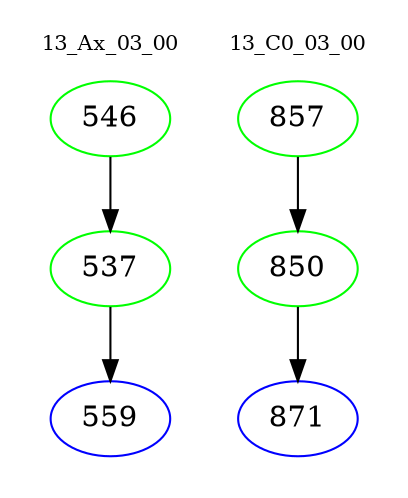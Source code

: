 digraph{
subgraph cluster_0 {
color = white
label = "13_Ax_03_00";
fontsize=10;
T0_546 [label="546", color="green"]
T0_546 -> T0_537 [color="black"]
T0_537 [label="537", color="green"]
T0_537 -> T0_559 [color="black"]
T0_559 [label="559", color="blue"]
}
subgraph cluster_1 {
color = white
label = "13_C0_03_00";
fontsize=10;
T1_857 [label="857", color="green"]
T1_857 -> T1_850 [color="black"]
T1_850 [label="850", color="green"]
T1_850 -> T1_871 [color="black"]
T1_871 [label="871", color="blue"]
}
}
